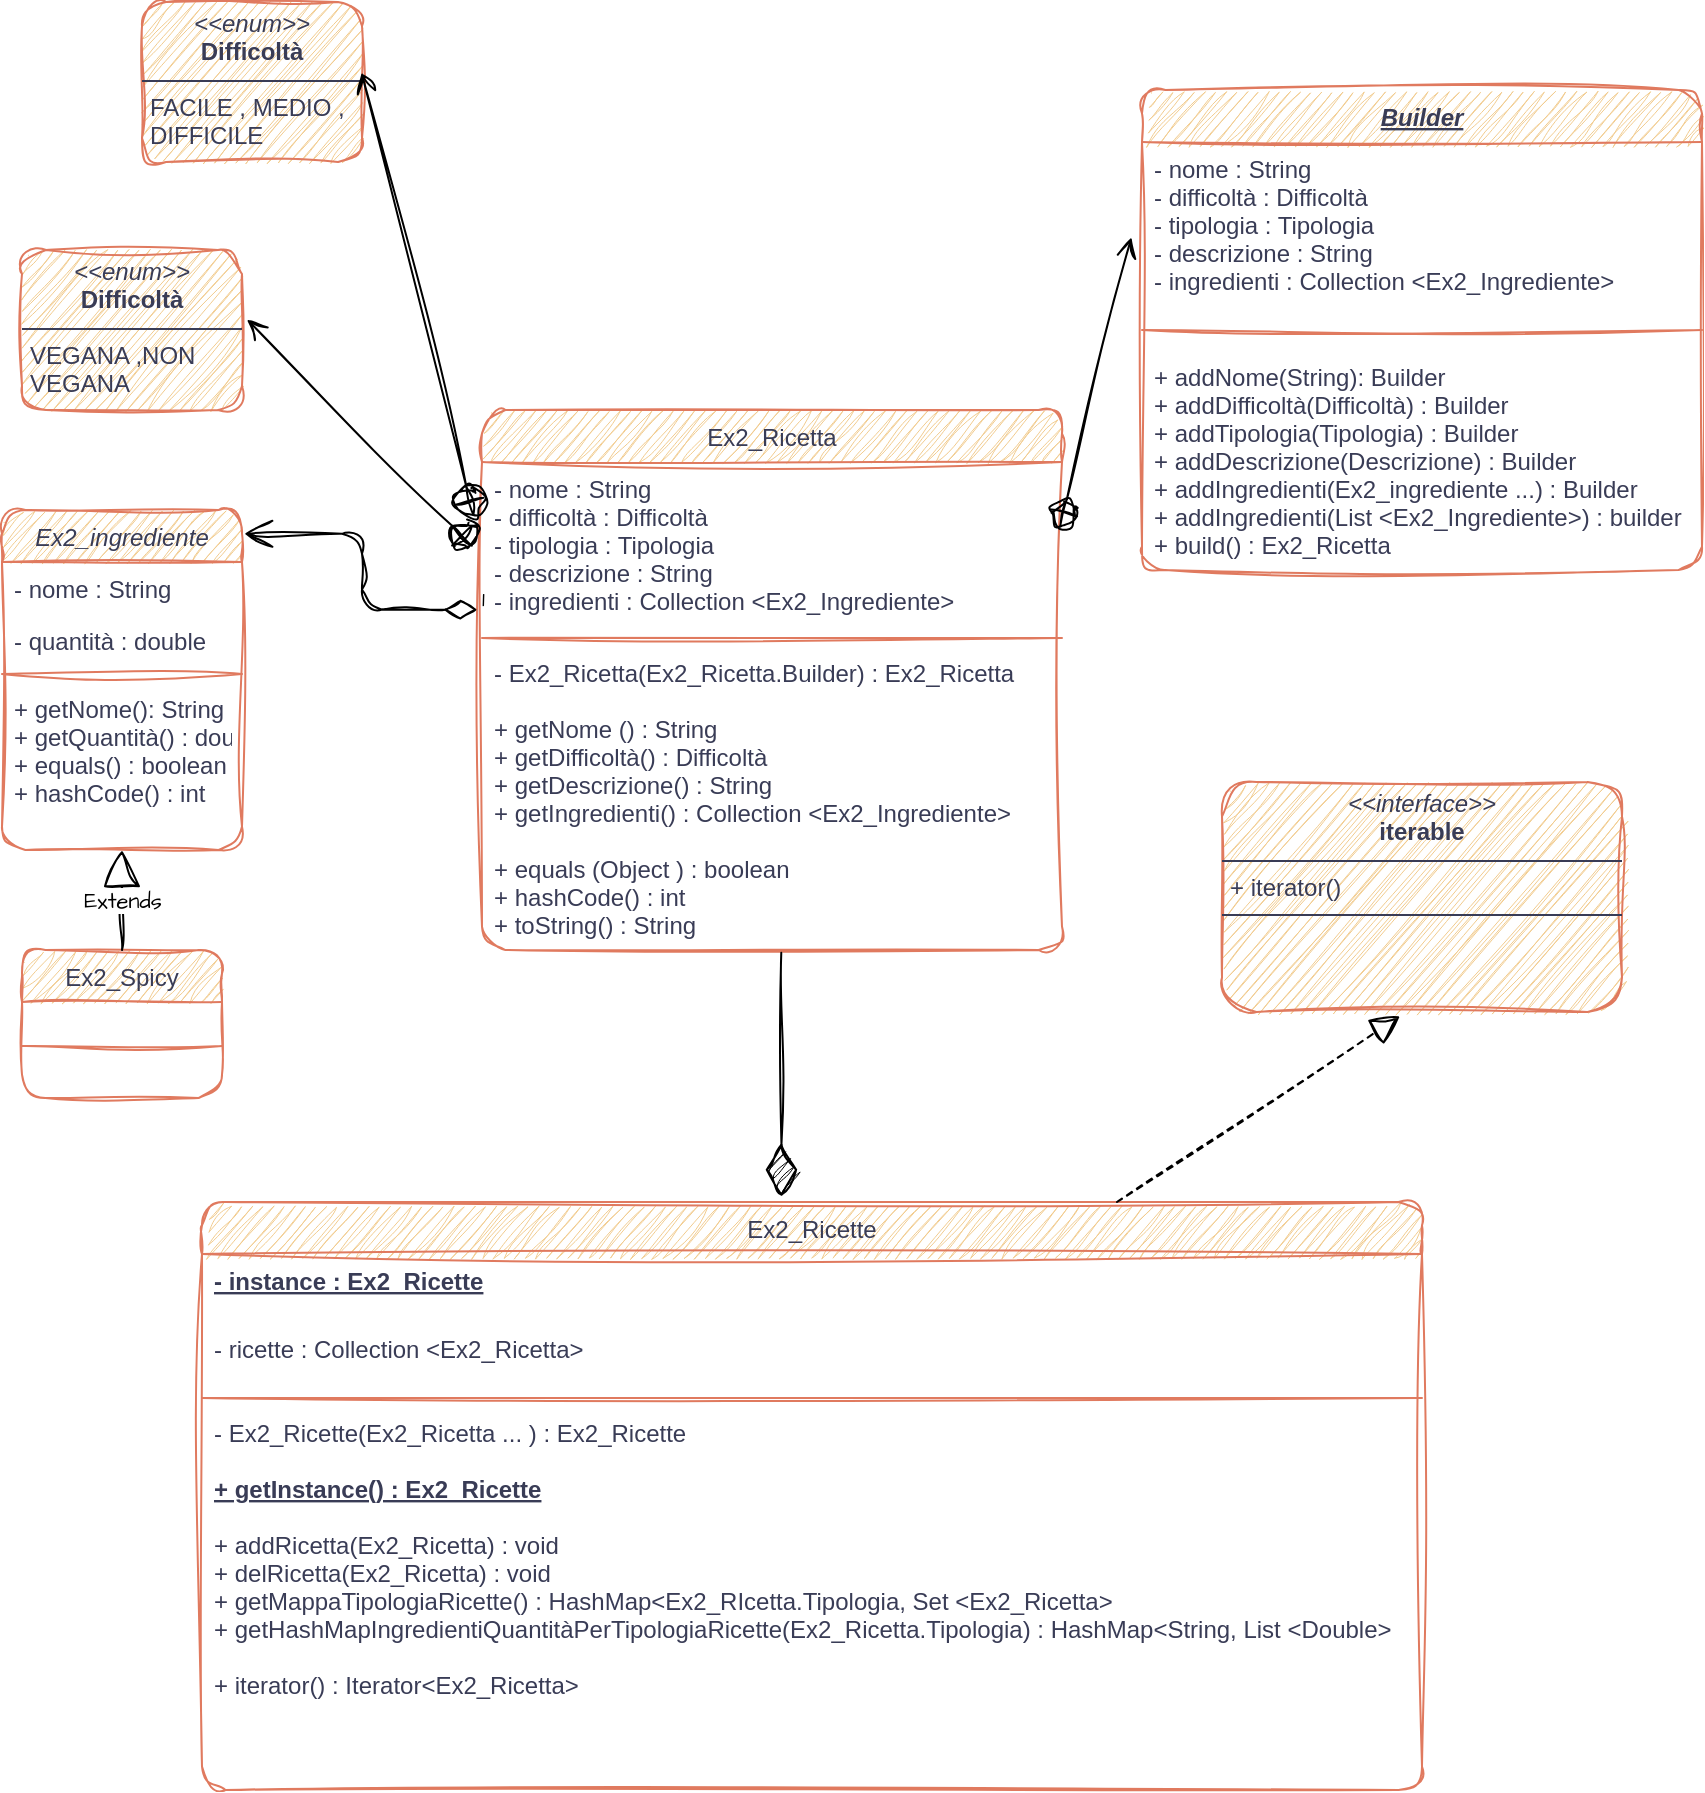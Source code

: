 <mxfile version="24.5.5" type="github">
  <diagram id="C5RBs43oDa-KdzZeNtuy" name="Page-1">
    <mxGraphModel dx="2019" dy="1132" grid="1" gridSize="10" guides="1" tooltips="1" connect="1" arrows="1" fold="1" page="1" pageScale="1" pageWidth="827" pageHeight="1169" math="0" shadow="0">
      <root>
        <mxCell id="WIyWlLk6GJQsqaUBKTNV-0" />
        <mxCell id="WIyWlLk6GJQsqaUBKTNV-1" parent="WIyWlLk6GJQsqaUBKTNV-0" />
        <mxCell id="zkfFHV4jXpPFQw0GAbJ--0" value="Ex2_ingrediente" style="swimlane;fontStyle=2;align=center;verticalAlign=top;childLayout=stackLayout;horizontal=1;startSize=26;horizontalStack=0;resizeParent=1;resizeLast=0;collapsible=1;marginBottom=0;rounded=1;shadow=0;strokeWidth=1;labelBackgroundColor=none;fillColor=#F2CC8F;strokeColor=#E07A5F;fontColor=#393C56;sketch=1;curveFitting=1;jiggle=2;" parent="WIyWlLk6GJQsqaUBKTNV-1" vertex="1">
          <mxGeometry x="70" y="274" width="120" height="170" as="geometry">
            <mxRectangle x="230" y="140" width="160" height="26" as="alternateBounds" />
          </mxGeometry>
        </mxCell>
        <mxCell id="zkfFHV4jXpPFQw0GAbJ--1" value="- nome : String" style="text;align=left;verticalAlign=top;spacingLeft=4;spacingRight=4;overflow=hidden;rotatable=0;points=[[0,0.5],[1,0.5]];portConstraint=eastwest;labelBackgroundColor=none;fontColor=#393C56;sketch=1;curveFitting=1;jiggle=2;rounded=1;" parent="zkfFHV4jXpPFQw0GAbJ--0" vertex="1">
          <mxGeometry y="26" width="120" height="26" as="geometry" />
        </mxCell>
        <mxCell id="zkfFHV4jXpPFQw0GAbJ--2" value="- quantità : double" style="text;align=left;verticalAlign=top;spacingLeft=4;spacingRight=4;overflow=hidden;rotatable=0;points=[[0,0.5],[1,0.5]];portConstraint=eastwest;rounded=1;shadow=0;html=0;labelBackgroundColor=none;fontColor=#393C56;sketch=1;curveFitting=1;jiggle=2;" parent="zkfFHV4jXpPFQw0GAbJ--0" vertex="1">
          <mxGeometry y="52" width="120" height="26" as="geometry" />
        </mxCell>
        <mxCell id="zkfFHV4jXpPFQw0GAbJ--4" value="" style="line;html=1;strokeWidth=1;align=left;verticalAlign=middle;spacingTop=-1;spacingLeft=3;spacingRight=3;rotatable=0;labelPosition=right;points=[];portConstraint=eastwest;labelBackgroundColor=none;fillColor=#F2CC8F;strokeColor=#E07A5F;fontColor=#393C56;sketch=1;curveFitting=1;jiggle=2;rounded=1;" parent="zkfFHV4jXpPFQw0GAbJ--0" vertex="1">
          <mxGeometry y="78" width="120" height="8" as="geometry" />
        </mxCell>
        <mxCell id="zkfFHV4jXpPFQw0GAbJ--5" value="+ getNome(): String&#xa;+ getQuantità() : double&#xa;+ equals() : boolean&#xa;+ hashCode() : int" style="text;align=left;verticalAlign=top;spacingLeft=4;spacingRight=4;overflow=hidden;rotatable=0;points=[[0,0.5],[1,0.5]];portConstraint=eastwest;labelBackgroundColor=none;fontColor=#393C56;sketch=1;curveFitting=1;jiggle=2;rounded=1;" parent="zkfFHV4jXpPFQw0GAbJ--0" vertex="1">
          <mxGeometry y="86" width="120" height="84" as="geometry" />
        </mxCell>
        <mxCell id="zkfFHV4jXpPFQw0GAbJ--6" value="Ex2_Spicy" style="swimlane;fontStyle=0;align=center;verticalAlign=top;childLayout=stackLayout;horizontal=1;startSize=26;horizontalStack=0;resizeParent=1;resizeLast=0;collapsible=1;marginBottom=0;rounded=1;shadow=0;strokeWidth=1;labelBackgroundColor=none;fillColor=#F2CC8F;strokeColor=#E07A5F;fontColor=#393C56;sketch=1;curveFitting=1;jiggle=2;" parent="WIyWlLk6GJQsqaUBKTNV-1" vertex="1">
          <mxGeometry x="80" y="494" width="100" height="74" as="geometry">
            <mxRectangle x="130" y="380" width="160" height="26" as="alternateBounds" />
          </mxGeometry>
        </mxCell>
        <mxCell id="zkfFHV4jXpPFQw0GAbJ--9" value="" style="line;html=1;strokeWidth=1;align=left;verticalAlign=middle;spacingTop=-1;spacingLeft=3;spacingRight=3;rotatable=0;labelPosition=right;points=[];portConstraint=eastwest;labelBackgroundColor=none;fillColor=#F2CC8F;strokeColor=#E07A5F;fontColor=#393C56;sketch=1;curveFitting=1;jiggle=2;rounded=1;" parent="zkfFHV4jXpPFQw0GAbJ--6" vertex="1">
          <mxGeometry y="26" width="100" height="44" as="geometry" />
        </mxCell>
        <mxCell id="zkfFHV4jXpPFQw0GAbJ--17" value="Ex2_Ricetta&#xa;" style="swimlane;fontStyle=0;align=center;verticalAlign=top;childLayout=stackLayout;horizontal=1;startSize=26;horizontalStack=0;resizeParent=1;resizeLast=0;collapsible=1;marginBottom=0;rounded=1;shadow=0;strokeWidth=1;labelBackgroundColor=none;fillColor=#F2CC8F;strokeColor=#E07A5F;fontColor=#393C56;sketch=1;curveFitting=1;jiggle=2;" parent="WIyWlLk6GJQsqaUBKTNV-1" vertex="1">
          <mxGeometry x="310" y="224" width="290" height="270" as="geometry">
            <mxRectangle x="550" y="140" width="160" height="26" as="alternateBounds" />
          </mxGeometry>
        </mxCell>
        <mxCell id="zkfFHV4jXpPFQw0GAbJ--18" value="- nome : String&#xa;- difficoltà : Difficoltà&#xa;- tipologia : Tipologia&#xa;- descrizione : String&#xa;- ingredienti : Collection &lt;Ex2_Ingrediente&gt;" style="text;align=left;verticalAlign=top;spacingLeft=4;spacingRight=4;overflow=hidden;rotatable=0;points=[[0,0.5],[1,0.5]];portConstraint=eastwest;labelBackgroundColor=none;fontColor=#393C56;sketch=1;curveFitting=1;jiggle=2;rounded=1;" parent="zkfFHV4jXpPFQw0GAbJ--17" vertex="1">
          <mxGeometry y="26" width="290" height="84" as="geometry" />
        </mxCell>
        <mxCell id="zkfFHV4jXpPFQw0GAbJ--23" value="" style="line;html=1;strokeWidth=1;align=left;verticalAlign=middle;spacingTop=-1;spacingLeft=3;spacingRight=3;rotatable=0;labelPosition=right;points=[];portConstraint=eastwest;labelBackgroundColor=none;fillColor=#F2CC8F;strokeColor=#E07A5F;fontColor=#393C56;sketch=1;curveFitting=1;jiggle=2;rounded=1;" parent="zkfFHV4jXpPFQw0GAbJ--17" vertex="1">
          <mxGeometry y="110" width="290" height="8" as="geometry" />
        </mxCell>
        <mxCell id="zkfFHV4jXpPFQw0GAbJ--24" value="- Ex2_Ricetta(Ex2_Ricetta.Builder) : Ex2_Ricetta&#xa;&#xa;+ getNome () : String&#xa;+ getDifficoltà() : Difficoltà&#xa;+ getDescrizione() : String&#xa;+ getIngredienti() : Collection &lt;Ex2_Ingrediente&gt;&#xa;&#xa;+ equals (Object ) : boolean&#xa;+ hashCode() : int&#xa;+ toString() : String" style="text;align=left;verticalAlign=top;spacingLeft=4;spacingRight=4;overflow=hidden;rotatable=0;points=[[0,0.5],[1,0.5]];portConstraint=eastwest;labelBackgroundColor=none;fontColor=#393C56;sketch=1;curveFitting=1;jiggle=2;rounded=1;" parent="zkfFHV4jXpPFQw0GAbJ--17" vertex="1">
          <mxGeometry y="118" width="290" height="152" as="geometry" />
        </mxCell>
        <mxCell id="PGfeNQKyxZvewZshyka--5" value="&lt;p style=&quot;margin:0px;margin-top:4px;text-align:center;&quot;&gt;&lt;i&gt;&amp;lt;&amp;lt;enum&amp;gt;&amp;gt;&lt;/i&gt;&lt;br&gt;&lt;b&gt;Difficoltà&lt;/b&gt;&lt;/p&gt;&lt;hr size=&quot;1&quot; style=&quot;border-style:solid;&quot;&gt;&lt;p style=&quot;margin:0px;margin-left:4px;&quot;&gt;FACILE , MEDIO , DIFFICILE&lt;/p&gt;&lt;hr size=&quot;1&quot; style=&quot;border-style:solid;&quot;&gt;&lt;p style=&quot;margin:0px;margin-left:4px;&quot;&gt;&lt;br&gt;&lt;/p&gt;" style="verticalAlign=top;align=left;overflow=fill;html=1;whiteSpace=wrap;labelBackgroundColor=none;fillColor=#F2CC8F;strokeColor=#E07A5F;fontColor=#393C56;sketch=1;curveFitting=1;jiggle=2;rounded=1;" vertex="1" parent="WIyWlLk6GJQsqaUBKTNV-1">
          <mxGeometry x="140" y="20" width="110" height="80" as="geometry" />
        </mxCell>
        <mxCell id="PGfeNQKyxZvewZshyka--6" value="&lt;p style=&quot;margin:0px;margin-top:4px;text-align:center;&quot;&gt;&lt;i&gt;&amp;lt;&amp;lt;enum&amp;gt;&amp;gt;&lt;/i&gt;&lt;br&gt;&lt;b&gt;Difficoltà&lt;/b&gt;&lt;/p&gt;&lt;hr size=&quot;1&quot; style=&quot;border-style:solid;&quot;&gt;&lt;p style=&quot;margin:0px;margin-left:4px;&quot;&gt;VEGANA ,NON VEGANA&lt;/p&gt;&lt;hr size=&quot;1&quot; style=&quot;border-style:solid;&quot;&gt;&lt;p style=&quot;margin:0px;margin-left:4px;&quot;&gt;&lt;br&gt;&lt;/p&gt;" style="verticalAlign=top;align=left;overflow=fill;html=1;whiteSpace=wrap;labelBackgroundColor=none;fillColor=#F2CC8F;strokeColor=#E07A5F;fontColor=#393C56;sketch=1;curveFitting=1;jiggle=2;rounded=1;" vertex="1" parent="WIyWlLk6GJQsqaUBKTNV-1">
          <mxGeometry x="80" y="144" width="110" height="80" as="geometry" />
        </mxCell>
        <mxCell id="PGfeNQKyxZvewZshyka--11" value="Builder" style="swimlane;fontStyle=7;align=center;verticalAlign=top;childLayout=stackLayout;horizontal=1;startSize=26;horizontalStack=0;resizeParent=1;resizeLast=0;collapsible=1;marginBottom=0;rounded=1;shadow=0;strokeWidth=1;labelBackgroundColor=none;fillColor=#F2CC8F;strokeColor=#E07A5F;fontColor=#393C56;sketch=1;curveFitting=1;jiggle=2;" vertex="1" parent="WIyWlLk6GJQsqaUBKTNV-1">
          <mxGeometry x="640" y="64" width="280" height="240" as="geometry">
            <mxRectangle x="230" y="140" width="160" height="26" as="alternateBounds" />
          </mxGeometry>
        </mxCell>
        <mxCell id="PGfeNQKyxZvewZshyka--13" value="- nome : String&#xa;- difficoltà : Difficoltà&#xa;- tipologia : Tipologia&#xa;- descrizione : String&#xa;- ingredienti : Collection &lt;Ex2_Ingrediente&gt;" style="text;align=left;verticalAlign=top;spacingLeft=4;spacingRight=4;overflow=hidden;rotatable=0;points=[[0,0.5],[1,0.5]];portConstraint=eastwest;rounded=1;shadow=0;html=0;labelBackgroundColor=none;fontColor=#393C56;sketch=1;curveFitting=1;jiggle=2;" vertex="1" parent="PGfeNQKyxZvewZshyka--11">
          <mxGeometry y="26" width="280" height="84" as="geometry" />
        </mxCell>
        <mxCell id="PGfeNQKyxZvewZshyka--14" value="" style="line;html=1;strokeWidth=1;align=left;verticalAlign=middle;spacingTop=-1;spacingLeft=3;spacingRight=3;rotatable=0;labelPosition=right;points=[];portConstraint=eastwest;labelBackgroundColor=none;fillColor=#F2CC8F;strokeColor=#E07A5F;fontColor=#393C56;sketch=1;curveFitting=1;jiggle=2;rounded=1;" vertex="1" parent="PGfeNQKyxZvewZshyka--11">
          <mxGeometry y="110" width="280" height="20" as="geometry" />
        </mxCell>
        <mxCell id="PGfeNQKyxZvewZshyka--15" value="+ addNome(String): Builder&#xa;+ addDifficoltà(Difficoltà) : Builder&#xa;+ addTipologia(Tipologia) : Builder&#xa;+ addDescrizione(Descrizione) : Builder&#xa;+ addIngredienti(Ex2_ingrediente ...) : Builder&#xa;+ addIngredienti(List &lt;Ex2_Ingrediente&gt;) : builder&#xa;+ build() : Ex2_Ricetta" style="text;align=left;verticalAlign=top;spacingLeft=4;spacingRight=4;overflow=hidden;rotatable=0;points=[[0,0.5],[1,0.5]];portConstraint=eastwest;labelBackgroundColor=none;fontColor=#393C56;sketch=1;curveFitting=1;jiggle=2;rounded=1;" vertex="1" parent="PGfeNQKyxZvewZshyka--11">
          <mxGeometry y="130" width="280" height="110" as="geometry" />
        </mxCell>
        <mxCell id="PGfeNQKyxZvewZshyka--18" value="" style="endArrow=open;startArrow=circlePlus;endFill=0;startFill=0;endSize=8;html=1;rounded=1;sketch=1;hachureGap=4;jiggle=2;curveFitting=1;fontFamily=Architects Daughter;fontSource=https%3A%2F%2Ffonts.googleapis.com%2Fcss%3Ffamily%3DArchitects%2BDaughter;entryX=-0.019;entryY=0.567;entryDx=0;entryDy=0;entryPerimeter=0;exitX=0.996;exitY=0.395;exitDx=0;exitDy=0;exitPerimeter=0;" edge="1" parent="WIyWlLk6GJQsqaUBKTNV-1" source="zkfFHV4jXpPFQw0GAbJ--18" target="PGfeNQKyxZvewZshyka--13">
          <mxGeometry width="160" relative="1" as="geometry">
            <mxPoint x="470.0" y="442.18" as="sourcePoint" />
            <mxPoint x="728.88" y="410.004" as="targetPoint" />
          </mxGeometry>
        </mxCell>
        <mxCell id="PGfeNQKyxZvewZshyka--19" value="" style="endArrow=open;startArrow=circlePlus;endFill=0;startFill=0;endSize=8;html=1;rounded=1;sketch=1;hachureGap=4;jiggle=2;curveFitting=1;fontFamily=Architects Daughter;fontSource=https%3A%2F%2Ffonts.googleapis.com%2Fcss%3Ffamily%3DArchitects%2BDaughter;entryX=1.023;entryY=0.434;entryDx=0;entryDy=0;entryPerimeter=0;exitX=-0.015;exitY=0.506;exitDx=0;exitDy=0;exitPerimeter=0;" edge="1" parent="WIyWlLk6GJQsqaUBKTNV-1" source="zkfFHV4jXpPFQw0GAbJ--18" target="PGfeNQKyxZvewZshyka--6">
          <mxGeometry width="160" relative="1" as="geometry">
            <mxPoint x="490" y="130.28" as="sourcePoint" />
            <mxPoint x="419.78" y="130.0" as="targetPoint" />
          </mxGeometry>
        </mxCell>
        <mxCell id="PGfeNQKyxZvewZshyka--20" value="" style="endArrow=open;startArrow=circlePlus;endFill=0;startFill=0;endSize=8;html=1;rounded=1;sketch=1;hachureGap=4;jiggle=2;curveFitting=1;fontFamily=Architects Daughter;fontSource=https%3A%2F%2Ffonts.googleapis.com%2Fcss%3Ffamily%3DArchitects%2BDaughter;entryX=0.998;entryY=0.442;entryDx=0;entryDy=0;entryPerimeter=0;exitX=-0.014;exitY=0.325;exitDx=0;exitDy=0;exitPerimeter=0;" edge="1" parent="WIyWlLk6GJQsqaUBKTNV-1" source="zkfFHV4jXpPFQw0GAbJ--18" target="PGfeNQKyxZvewZshyka--5">
          <mxGeometry width="160" relative="1" as="geometry">
            <mxPoint x="490" y="136.48" as="sourcePoint" />
            <mxPoint x="427.88" y="20.0" as="targetPoint" />
          </mxGeometry>
        </mxCell>
        <mxCell id="PGfeNQKyxZvewZshyka--21" value="Extends" style="endArrow=block;endSize=16;endFill=0;html=1;rounded=1;sketch=1;hachureGap=4;jiggle=2;curveFitting=1;fontFamily=Architects Daughter;fontSource=https%3A%2F%2Ffonts.googleapis.com%2Fcss%3Ffamily%3DArchitects%2BDaughter;entryX=0.5;entryY=1;entryDx=0;entryDy=0;exitX=0.5;exitY=0;exitDx=0;exitDy=0;" edge="1" parent="WIyWlLk6GJQsqaUBKTNV-1" source="zkfFHV4jXpPFQw0GAbJ--6" target="zkfFHV4jXpPFQw0GAbJ--0">
          <mxGeometry width="160" relative="1" as="geometry">
            <mxPoint x="130" y="300" as="sourcePoint" />
            <mxPoint x="440" y="400" as="targetPoint" />
          </mxGeometry>
        </mxCell>
        <mxCell id="PGfeNQKyxZvewZshyka--25" value="1" style="endArrow=open;html=1;endSize=12;startArrow=diamondThin;startSize=14;startFill=0;edgeStyle=orthogonalEdgeStyle;align=left;verticalAlign=bottom;rounded=1;sketch=1;hachureGap=4;jiggle=2;curveFitting=1;fontFamily=Architects Daughter;fontSource=https%3A%2F%2Ffonts.googleapis.com%2Fcss%3Ffamily%3DArchitects%2BDaughter;exitX=-0.008;exitY=0.879;exitDx=0;exitDy=0;exitPerimeter=0;entryX=1.009;entryY=0.07;entryDx=0;entryDy=0;entryPerimeter=0;" edge="1" parent="WIyWlLk6GJQsqaUBKTNV-1" source="zkfFHV4jXpPFQw0GAbJ--18" target="zkfFHV4jXpPFQw0GAbJ--0">
          <mxGeometry x="-1" y="3" relative="1" as="geometry">
            <mxPoint x="280" y="340" as="sourcePoint" />
            <mxPoint x="440" y="340" as="targetPoint" />
          </mxGeometry>
        </mxCell>
        <mxCell id="PGfeNQKyxZvewZshyka--30" value="Ex2_Ricette&#xa;" style="swimlane;fontStyle=0;align=center;verticalAlign=top;childLayout=stackLayout;horizontal=1;startSize=26;horizontalStack=0;resizeParent=1;resizeLast=0;collapsible=1;marginBottom=0;rounded=1;shadow=0;strokeWidth=1;labelBackgroundColor=none;fillColor=#F2CC8F;strokeColor=#E07A5F;fontColor=#393C56;sketch=1;curveFitting=1;jiggle=2;" vertex="1" parent="WIyWlLk6GJQsqaUBKTNV-1">
          <mxGeometry x="170" y="620" width="610" height="294" as="geometry">
            <mxRectangle x="550" y="140" width="160" height="26" as="alternateBounds" />
          </mxGeometry>
        </mxCell>
        <mxCell id="PGfeNQKyxZvewZshyka--34" value="- instance : Ex2_Ricette" style="text;align=left;verticalAlign=top;spacingLeft=4;spacingRight=4;overflow=hidden;rotatable=0;points=[[0,0.5],[1,0.5]];portConstraint=eastwest;labelBackgroundColor=none;fontColor=#393C56;sketch=1;curveFitting=1;jiggle=2;rounded=1;fontStyle=5" vertex="1" parent="PGfeNQKyxZvewZshyka--30">
          <mxGeometry y="26" width="610" height="34" as="geometry" />
        </mxCell>
        <mxCell id="PGfeNQKyxZvewZshyka--31" value="- ricette : Collection &lt;Ex2_Ricetta&gt;" style="text;align=left;verticalAlign=top;spacingLeft=4;spacingRight=4;overflow=hidden;rotatable=0;points=[[0,0.5],[1,0.5]];portConstraint=eastwest;labelBackgroundColor=none;fontColor=#393C56;sketch=1;curveFitting=1;jiggle=2;rounded=1;fontStyle=0" vertex="1" parent="PGfeNQKyxZvewZshyka--30">
          <mxGeometry y="60" width="610" height="34" as="geometry" />
        </mxCell>
        <mxCell id="PGfeNQKyxZvewZshyka--32" value="" style="line;html=1;strokeWidth=1;align=left;verticalAlign=middle;spacingTop=-1;spacingLeft=3;spacingRight=3;rotatable=0;labelPosition=right;points=[];portConstraint=eastwest;labelBackgroundColor=none;fillColor=#F2CC8F;strokeColor=#E07A5F;fontColor=#393C56;sketch=1;curveFitting=1;jiggle=2;rounded=1;" vertex="1" parent="PGfeNQKyxZvewZshyka--30">
          <mxGeometry y="94" width="610" height="8" as="geometry" />
        </mxCell>
        <mxCell id="PGfeNQKyxZvewZshyka--33" value="- Ex2_Ricette(Ex2_Ricetta ... ) : Ex2_Ricette&#xa;" style="text;align=left;verticalAlign=top;spacingLeft=4;spacingRight=4;overflow=hidden;rotatable=0;points=[[0,0.5],[1,0.5]];portConstraint=eastwest;labelBackgroundColor=none;fontColor=#393C56;sketch=1;curveFitting=1;jiggle=2;rounded=1;" vertex="1" parent="PGfeNQKyxZvewZshyka--30">
          <mxGeometry y="102" width="610" height="28" as="geometry" />
        </mxCell>
        <mxCell id="PGfeNQKyxZvewZshyka--35" value="+ getInstance() : Ex2_Ricette" style="text;align=left;verticalAlign=top;spacingLeft=4;spacingRight=4;overflow=hidden;rotatable=0;points=[[0,0.5],[1,0.5]];portConstraint=eastwest;labelBackgroundColor=none;fontColor=#393C56;sketch=1;curveFitting=1;jiggle=2;rounded=1;fontStyle=5" vertex="1" parent="PGfeNQKyxZvewZshyka--30">
          <mxGeometry y="130" width="610" height="28" as="geometry" />
        </mxCell>
        <mxCell id="PGfeNQKyxZvewZshyka--36" value="+ addRicetta(Ex2_Ricetta) : void&#xa;+ delRicetta(Ex2_Ricetta) : void&#xa;+ getMappaTipologiaRicette() : HashMap&lt;Ex2_RIcetta.Tipologia, Set &lt;Ex2_Ricetta&gt;&#xa;+ getHashMapIngredientiQuantitàPerTipologiaRicette(Ex2_Ricetta.Tipologia) : HashMap&lt;String, List &lt;Double&gt;&#xa;&#xa;+ iterator() : Iterator&lt;Ex2_Ricetta&gt;" style="text;align=left;verticalAlign=top;spacingLeft=4;spacingRight=4;overflow=hidden;rotatable=0;points=[[0,0.5],[1,0.5]];portConstraint=eastwest;labelBackgroundColor=none;fontColor=#393C56;sketch=1;curveFitting=1;jiggle=2;rounded=1;" vertex="1" parent="PGfeNQKyxZvewZshyka--30">
          <mxGeometry y="158" width="610" height="112" as="geometry" />
        </mxCell>
        <mxCell id="PGfeNQKyxZvewZshyka--38" value="&lt;p style=&quot;margin:0px;margin-top:4px;text-align:center;&quot;&gt;&lt;i&gt;&amp;lt;&amp;lt;interface&amp;gt;&amp;gt;&lt;/i&gt;&lt;br&gt;&lt;b&gt;iterable&lt;/b&gt;&lt;/p&gt;&lt;hr size=&quot;1&quot; style=&quot;border-style:solid;&quot;&gt;&lt;p style=&quot;margin:0px;margin-left:4px;&quot;&gt;+ iterator()&lt;/p&gt;&lt;hr size=&quot;1&quot; style=&quot;border-style:solid;&quot;&gt;&lt;p style=&quot;margin:0px;margin-left:4px;&quot;&gt;&lt;br&gt;&lt;/p&gt;" style="verticalAlign=top;align=left;overflow=fill;html=1;whiteSpace=wrap;labelBackgroundColor=none;fillColor=#F2CC8F;strokeColor=#E07A5F;fontColor=#393C56;sketch=1;curveFitting=1;jiggle=2;rounded=1;" vertex="1" parent="WIyWlLk6GJQsqaUBKTNV-1">
          <mxGeometry x="680" y="410" width="200" height="115" as="geometry" />
        </mxCell>
        <mxCell id="PGfeNQKyxZvewZshyka--39" value="" style="endArrow=block;dashed=1;endFill=0;endSize=12;html=1;rounded=1;sketch=1;hachureGap=4;jiggle=2;curveFitting=1;fontFamily=Architects Daughter;fontSource=https%3A%2F%2Ffonts.googleapis.com%2Fcss%3Ffamily%3DArchitects%2BDaughter;exitX=0.75;exitY=0;exitDx=0;exitDy=0;entryX=0.445;entryY=1.018;entryDx=0;entryDy=0;entryPerimeter=0;" edge="1" parent="WIyWlLk6GJQsqaUBKTNV-1" source="PGfeNQKyxZvewZshyka--30" target="PGfeNQKyxZvewZshyka--38">
          <mxGeometry width="160" relative="1" as="geometry">
            <mxPoint x="115" y="999.31" as="sourcePoint" />
            <mxPoint x="90" y="850" as="targetPoint" />
          </mxGeometry>
        </mxCell>
        <mxCell id="PGfeNQKyxZvewZshyka--40" value="" style="endArrow=diamondThin;endFill=1;endSize=24;html=1;rounded=1;sketch=1;hachureGap=4;jiggle=2;curveFitting=1;fontFamily=Architects Daughter;fontSource=https%3A%2F%2Ffonts.googleapis.com%2Fcss%3Ffamily%3DArchitects%2BDaughter;entryX=0.475;entryY=-0.009;entryDx=0;entryDy=0;entryPerimeter=0;exitX=0.516;exitY=1.009;exitDx=0;exitDy=0;exitPerimeter=0;" edge="1" parent="WIyWlLk6GJQsqaUBKTNV-1" source="zkfFHV4jXpPFQw0GAbJ--24" target="PGfeNQKyxZvewZshyka--30">
          <mxGeometry width="160" relative="1" as="geometry">
            <mxPoint x="300" y="568" as="sourcePoint" />
            <mxPoint x="460" y="568" as="targetPoint" />
          </mxGeometry>
        </mxCell>
      </root>
    </mxGraphModel>
  </diagram>
</mxfile>
